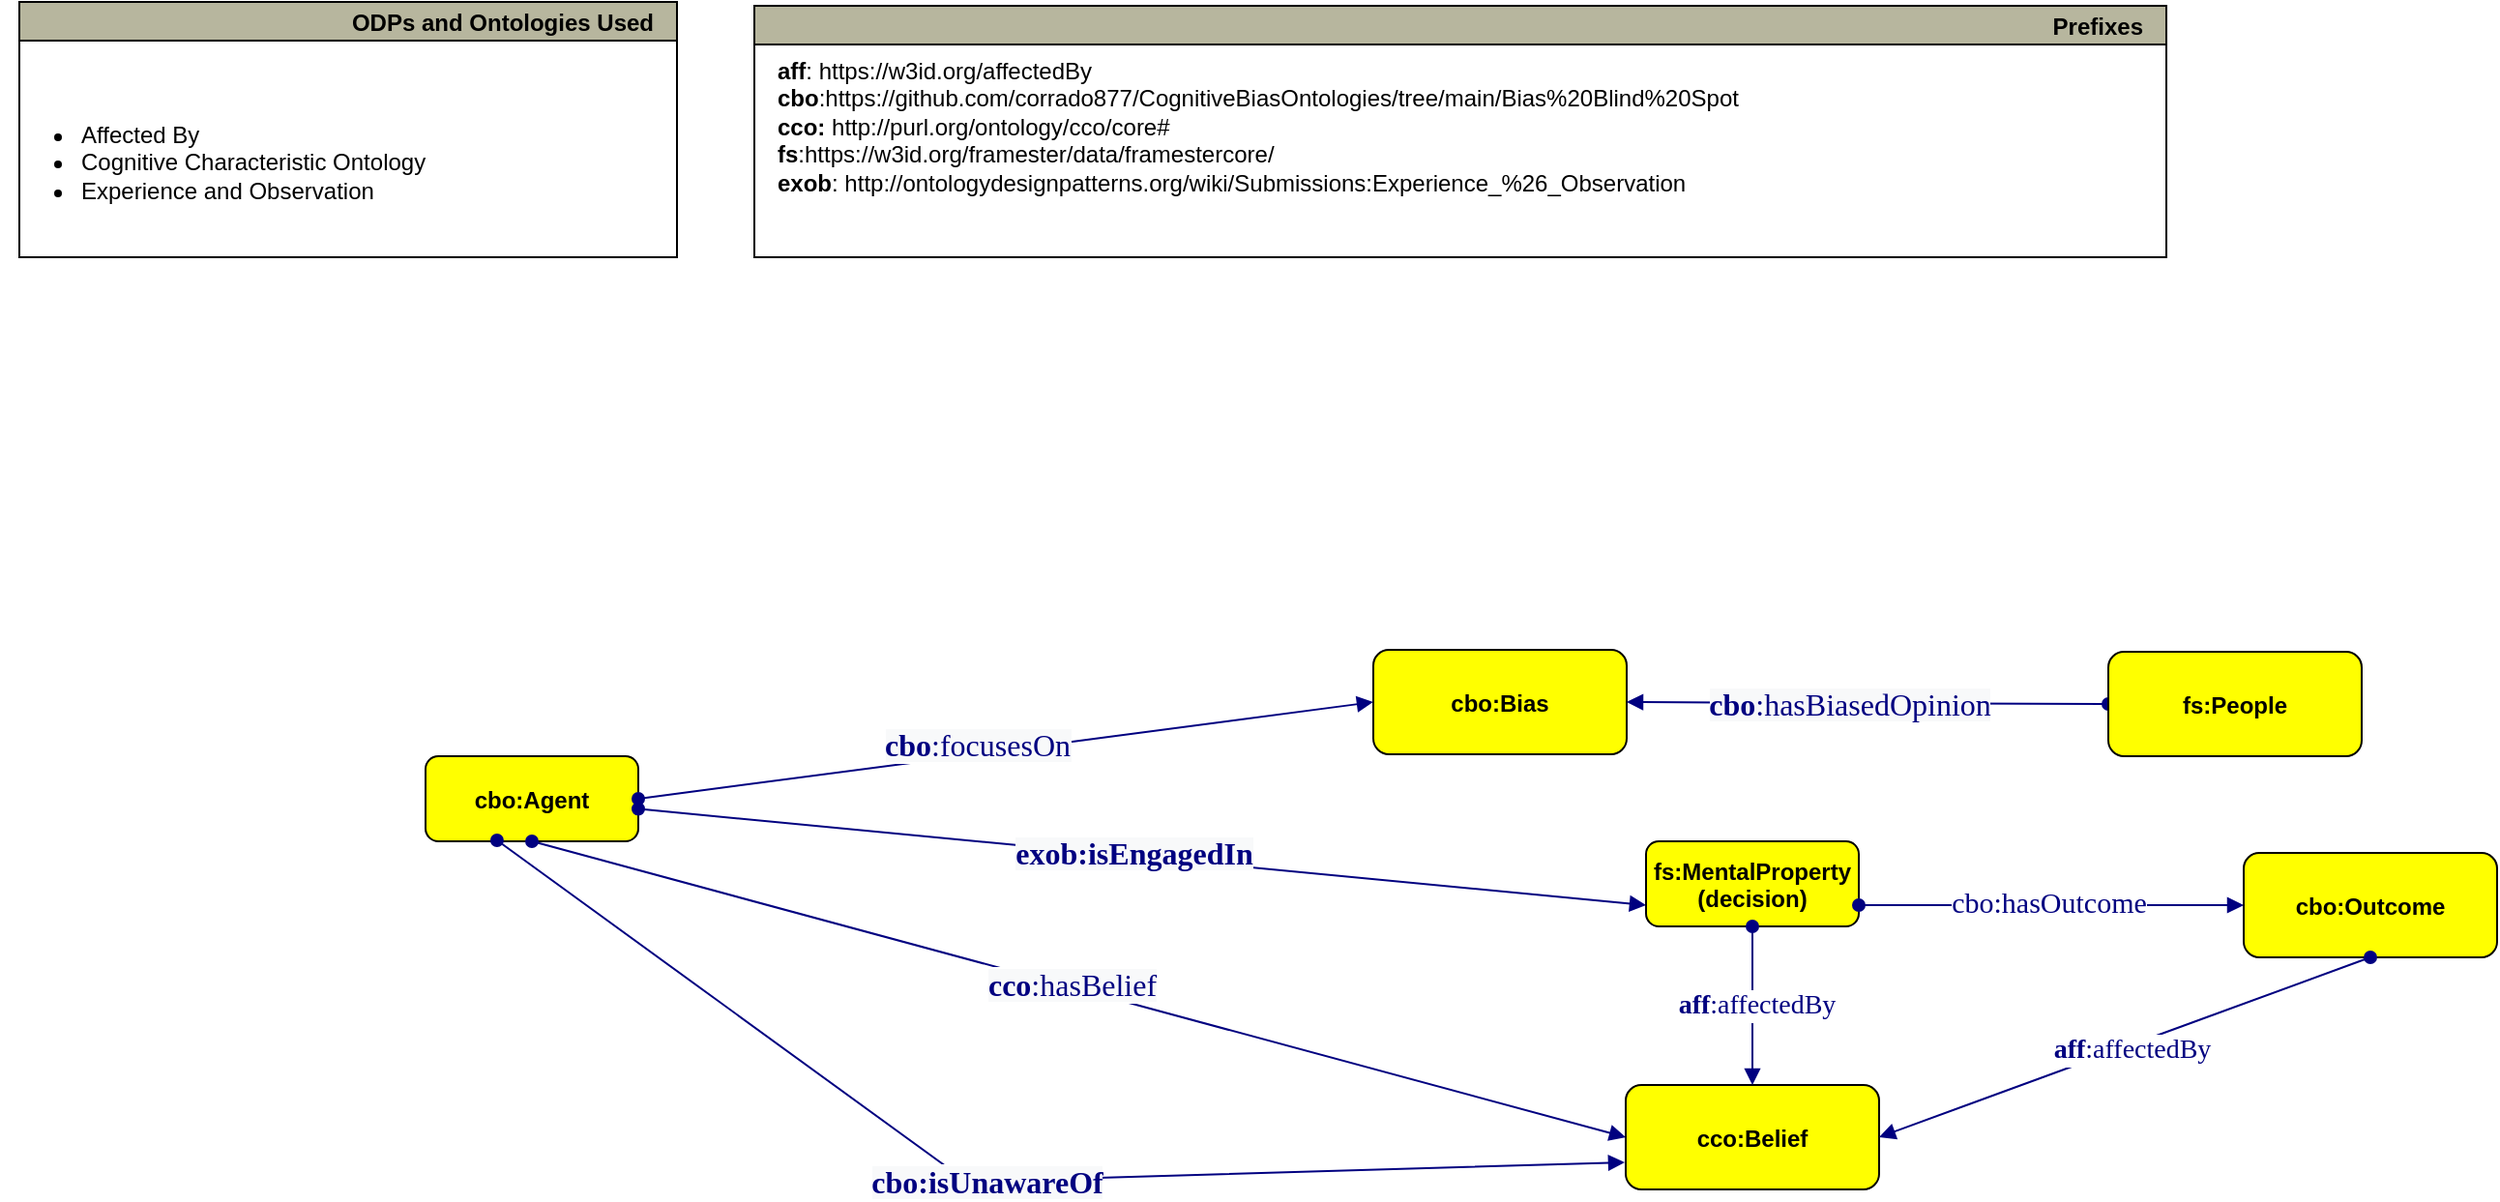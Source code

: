 <mxfile version="24.1.0" type="device">
  <diagram name="Pagina-1" id="HFBq8TWeeh5PpPk9U9fV">
    <mxGraphModel dx="6115" dy="3988" grid="1" gridSize="10" guides="1" tooltips="1" connect="1" arrows="1" fold="1" page="1" pageScale="1" pageWidth="4681" pageHeight="3300" math="0" shadow="0">
      <root>
        <mxCell id="0" />
        <mxCell id="1" parent="0" />
        <mxCell id="1ymDKVJyyys7Fd_h18oq-3" value="cbo:Bias" style="graphMlID=n4;shape=rect;rounded=1;arcsize=30;fillColor=#ffff00;strokeColor=#000000;strokeWidth=1.0;fontStyle=1" vertex="1" parent="1">
          <mxGeometry x="380" y="135" width="131" height="54" as="geometry" />
        </mxCell>
        <mxCell id="1ymDKVJyyys7Fd_h18oq-8" value="Prefixes" style="graphMlID=n0;shape=swimlane;startSize=20;fillColor=#b7b69e;strokeColor=#000000;strokeWidth=1.0;align=right;spacingRight=10;fontStyle=1" vertex="1" parent="1">
          <mxGeometry x="60" y="-198" width="730" height="130" as="geometry">
            <mxRectangle x="-550" y="110" width="100" height="30" as="alternateBounds" />
          </mxGeometry>
        </mxCell>
        <UserObject label="&lt;b style=&quot;border-color: var(--border-color);&quot;&gt;aff&lt;/b&gt;:&amp;nbsp;https://w3id.org/affectedBy&lt;br&gt;&lt;b&gt;cbo&lt;/b&gt;:https://github.com/corrado877/CognitiveBiasOntologies/tree/main/Bias%20Blind%20Spot&lt;br&gt;&lt;b style=&quot;border-color: var(--border-color);&quot;&gt;cco:&amp;nbsp;&lt;/b&gt;http://purl.org/ontology/cco/core#&lt;br&gt;&lt;b&gt;fs&lt;/b&gt;:https://w3id.org/framester/data/framestercore/&lt;div&gt;&lt;b&gt;exob&lt;/b&gt;:&amp;nbsp;http://ontologydesignpatterns.org/wiki/Submissions:Experience_%26_Observation&lt;br&gt;&lt;span style=&quot;border-color: var(--border-color); background-color: initial;&quot;&gt;&lt;br&gt;&lt;/span&gt;&lt;/div&gt;" link="http://www.w3.org/2000/01/rdf-schema#" id="1ymDKVJyyys7Fd_h18oq-9">
          <mxCell style="text;whiteSpace=wrap;html=1;" vertex="1" parent="1ymDKVJyyys7Fd_h18oq-8">
            <mxGeometry x="10" y="20" width="690" height="180" as="geometry" />
          </mxCell>
        </UserObject>
        <mxCell id="1ymDKVJyyys7Fd_h18oq-10" value="ODPs and Ontologies Used" style="graphMlID=n0;shape=swimlane;startSize=20;fillColor=#b7b69e;strokeColor=#000000;strokeWidth=1.0;align=right;spacingRight=10;fontStyle=1" vertex="1" parent="1">
          <mxGeometry x="-320" y="-200" width="340" height="132" as="geometry" />
        </mxCell>
        <mxCell id="1ymDKVJyyys7Fd_h18oq-11" value="&lt;ul&gt;&lt;li&gt;Affected By&lt;/li&gt;&lt;li style=&quot;border-color: var(--border-color);&quot;&gt;Cognitive Characteristic Ontology&lt;/li&gt;&lt;li style=&quot;border-color: var(--border-color);&quot;&gt;Experience and Observation&lt;/li&gt;&lt;/ul&gt;" style="text;html=1;strokeColor=none;fillColor=none;align=left;verticalAlign=middle;whiteSpace=wrap;rounded=0;" vertex="1" parent="1ymDKVJyyys7Fd_h18oq-10">
          <mxGeometry x="-10" y="12" width="270" height="142" as="geometry" />
        </mxCell>
        <mxCell id="1ymDKVJyyys7Fd_h18oq-12" value="cbo:Agent" style="graphMlID=n4;shape=rect;rounded=1;arcsize=30;fillColor=#ffff00;strokeColor=#000000;strokeWidth=1.0;fontStyle=1" vertex="1" parent="1">
          <mxGeometry x="-110" y="190" width="110" height="44" as="geometry" />
        </mxCell>
        <mxCell id="1ymDKVJyyys7Fd_h18oq-15" value="" style="graphMlID=e0;rounded=0;endArrow=block;strokeColor=#000080;strokeWidth=1.0;startArrow=oval;startFill=1;endFill=1;exitX=0.5;exitY=1;exitDx=0;exitDy=0;entryX=0;entryY=0.5;entryDx=0;entryDy=0;" edge="1" parent="1" source="1ymDKVJyyys7Fd_h18oq-12" target="1ymDKVJyyys7Fd_h18oq-40">
          <mxGeometry relative="1" as="geometry">
            <mxPoint x="680.985" y="304" as="sourcePoint" />
            <mxPoint x="660" y="250" as="targetPoint" />
          </mxGeometry>
        </mxCell>
        <mxCell id="1ymDKVJyyys7Fd_h18oq-16" value="&lt;span style=&quot;color: rgb(0 , 0 , 128) ; font-family: &amp;quot;dialog&amp;quot; ; font-size: 16px ; background-color: rgb(248 , 249 , 250)&quot;&gt;&lt;b&gt;cco&lt;/b&gt;:hasBelief&lt;/span&gt;" style="text;html=1;align=center;verticalAlign=middle;resizable=0;points=[];labelBackgroundColor=#ffffff;" vertex="1" connectable="0" parent="1ymDKVJyyys7Fd_h18oq-15">
          <mxGeometry x="-0.017" y="2" relative="1" as="geometry">
            <mxPoint as="offset" />
          </mxGeometry>
        </mxCell>
        <mxCell id="1ymDKVJyyys7Fd_h18oq-25" value="" style="graphMlID=e0;rounded=0;endArrow=block;strokeColor=#000080;strokeWidth=1.0;startArrow=oval;startFill=1;endFill=1;entryX=0;entryY=0.75;entryDx=0;entryDy=0;" edge="1" parent="1" source="1ymDKVJyyys7Fd_h18oq-12" target="1ymDKVJyyys7Fd_h18oq-39">
          <mxGeometry relative="1" as="geometry">
            <mxPoint x="245.985" y="400" as="sourcePoint" />
            <mxPoint x="300" y="320" as="targetPoint" />
          </mxGeometry>
        </mxCell>
        <mxCell id="1ymDKVJyyys7Fd_h18oq-26" value="&lt;font face=&quot;dialog&quot; color=&quot;#000080&quot;&gt;&lt;span style=&quot;font-size: 16px; background-color: rgb(248, 249, 250);&quot;&gt;&lt;b&gt;exob:isEngagedIn&lt;/b&gt;&lt;/span&gt;&lt;/font&gt;" style="text;html=1;align=center;verticalAlign=middle;resizable=0;points=[];labelBackgroundColor=#ffffff;" vertex="1" connectable="0" parent="1ymDKVJyyys7Fd_h18oq-25">
          <mxGeometry x="-0.017" y="2" relative="1" as="geometry">
            <mxPoint as="offset" />
          </mxGeometry>
        </mxCell>
        <mxCell id="1ymDKVJyyys7Fd_h18oq-27" value="" style="graphMlID=e0;rounded=0;endArrow=block;strokeColor=#000080;strokeWidth=1.0;startArrow=oval;startFill=1;endFill=1;exitX=1;exitY=0.5;exitDx=0;exitDy=0;entryX=0;entryY=0.5;entryDx=0;entryDy=0;" edge="1" parent="1" source="1ymDKVJyyys7Fd_h18oq-12" target="1ymDKVJyyys7Fd_h18oq-3">
          <mxGeometry relative="1" as="geometry">
            <mxPoint x="360" y="160" as="sourcePoint" />
            <mxPoint x="90" y="40" as="targetPoint" />
          </mxGeometry>
        </mxCell>
        <mxCell id="1ymDKVJyyys7Fd_h18oq-28" value="&lt;span style=&quot;color: rgb(0 , 0 , 128) ; font-family: &amp;quot;dialog&amp;quot; ; font-size: 16px ; background-color: rgb(248 , 249 , 250)&quot;&gt;&lt;b&gt;cbo&lt;/b&gt;:focusesOn&lt;/span&gt;" style="text;html=1;align=center;verticalAlign=middle;resizable=0;points=[];labelBackgroundColor=#ffffff;" vertex="1" connectable="0" parent="1ymDKVJyyys7Fd_h18oq-27">
          <mxGeometry x="-0.017" y="2" relative="1" as="geometry">
            <mxPoint x="-12" y="-2" as="offset" />
          </mxGeometry>
        </mxCell>
        <mxCell id="1ymDKVJyyys7Fd_h18oq-36" value="" style="graphMlID=e0;rounded=0;endArrow=block;strokeColor=#000080;strokeWidth=1.0;startArrow=oval;startFill=1;endFill=1;entryX=1;entryY=0.5;entryDx=0;entryDy=0;exitX=0;exitY=0.5;exitDx=0;exitDy=0;" edge="1" parent="1" source="1ymDKVJyyys7Fd_h18oq-38" target="1ymDKVJyyys7Fd_h18oq-3">
          <mxGeometry relative="1" as="geometry">
            <mxPoint x="780" y="162" as="sourcePoint" />
            <mxPoint x="390" y="172" as="targetPoint" />
          </mxGeometry>
        </mxCell>
        <mxCell id="1ymDKVJyyys7Fd_h18oq-37" value="&lt;span style=&quot;color: rgb(0 , 0 , 128) ; font-family: &amp;quot;dialog&amp;quot; ; font-size: 16px ; background-color: rgb(248 , 249 , 250)&quot;&gt;&lt;b&gt;cbo&lt;/b&gt;:hasBiasedOpinion&lt;/span&gt;" style="text;html=1;align=center;verticalAlign=middle;resizable=0;points=[];labelBackgroundColor=#ffffff;" vertex="1" connectable="0" parent="1ymDKVJyyys7Fd_h18oq-36">
          <mxGeometry x="-0.017" y="2" relative="1" as="geometry">
            <mxPoint x="-12" y="-2" as="offset" />
          </mxGeometry>
        </mxCell>
        <mxCell id="1ymDKVJyyys7Fd_h18oq-38" value="fs:People" style="graphMlID=n4;shape=rect;rounded=1;arcsize=30;fillColor=#ffff00;strokeColor=#000000;strokeWidth=1.0;fontStyle=1" vertex="1" parent="1">
          <mxGeometry x="760" y="136" width="131" height="54" as="geometry" />
        </mxCell>
        <mxCell id="1ymDKVJyyys7Fd_h18oq-39" value="fs:MentalProperty&#xa;(decision)" style="graphMlID=n4;shape=rect;rounded=1;arcsize=30;fillColor=#ffff00;strokeColor=#000000;strokeWidth=1.0;fontStyle=1" vertex="1" parent="1">
          <mxGeometry x="521" y="234" width="110" height="44" as="geometry" />
        </mxCell>
        <mxCell id="1ymDKVJyyys7Fd_h18oq-40" value="cco:Belief" style="graphMlID=n4;shape=rect;rounded=1;arcsize=30;fillColor=#ffff00;strokeColor=#000000;strokeWidth=1.0;fontStyle=1" vertex="1" parent="1">
          <mxGeometry x="510.5" y="360" width="131" height="54" as="geometry" />
        </mxCell>
        <mxCell id="1ymDKVJyyys7Fd_h18oq-41" value="" style="graphMlID=e0;rounded=0;endArrow=block;strokeColor=#000080;strokeWidth=1.0;startArrow=oval;startFill=1;endFill=1;exitX=0.336;exitY=0.989;exitDx=0;exitDy=0;exitPerimeter=0;" edge="1" parent="1" source="1ymDKVJyyys7Fd_h18oq-12">
          <mxGeometry relative="1" as="geometry">
            <mxPoint x="-45" y="244" as="sourcePoint" />
            <mxPoint x="510" y="400" as="targetPoint" />
            <Array as="points">
              <mxPoint x="170" y="410" />
            </Array>
          </mxGeometry>
        </mxCell>
        <mxCell id="1ymDKVJyyys7Fd_h18oq-42" value="&lt;font face=&quot;dialog&quot; color=&quot;#000080&quot;&gt;&lt;span style=&quot;font-size: 16px; background-color: rgb(248, 249, 250);&quot;&gt;&lt;b&gt;cbo:isUnawareOf&lt;/b&gt;&lt;/span&gt;&lt;/font&gt;" style="text;html=1;align=center;verticalAlign=middle;resizable=0;points=[];labelBackgroundColor=#ffffff;" vertex="1" connectable="0" parent="1ymDKVJyyys7Fd_h18oq-41">
          <mxGeometry x="-0.017" y="2" relative="1" as="geometry">
            <mxPoint x="-5" y="2" as="offset" />
          </mxGeometry>
        </mxCell>
        <mxCell id="1ymDKVJyyys7Fd_h18oq-43" value="" style="graphMlID=e0;rounded=0;endArrow=block;strokeColor=#000080;strokeWidth=1.0;startArrow=oval;startFill=1;endFill=1;entryX=0.5;entryY=0;entryDx=0;entryDy=0;exitX=0.5;exitY=1;exitDx=0;exitDy=0;" edge="1" parent="1" source="1ymDKVJyyys7Fd_h18oq-39" target="1ymDKVJyyys7Fd_h18oq-40">
          <mxGeometry relative="1" as="geometry">
            <mxPoint x="10" y="227" as="sourcePoint" />
            <mxPoint x="531" y="277" as="targetPoint" />
          </mxGeometry>
        </mxCell>
        <mxCell id="1ymDKVJyyys7Fd_h18oq-44" value="&lt;font color=&quot;#000080&quot; style=&quot;font-size: 14px;&quot; face=&quot;Times New Roman&quot;&gt;&lt;b&gt;aff&lt;/b&gt;:affectedBy&lt;/font&gt;" style="text;html=1;align=center;verticalAlign=middle;resizable=0;points=[];labelBackgroundColor=#ffffff;" vertex="1" connectable="0" parent="1ymDKVJyyys7Fd_h18oq-43">
          <mxGeometry x="-0.017" y="2" relative="1" as="geometry">
            <mxPoint as="offset" />
          </mxGeometry>
        </mxCell>
        <mxCell id="1ymDKVJyyys7Fd_h18oq-46" value="" style="graphMlID=e0;rounded=0;endArrow=block;strokeColor=#000080;strokeWidth=1.0;startArrow=oval;startFill=1;endFill=1;exitX=1;exitY=0.75;exitDx=0;exitDy=0;entryX=0;entryY=0.5;entryDx=0;entryDy=0;" edge="1" parent="1" source="1ymDKVJyyys7Fd_h18oq-39" target="1ymDKVJyyys7Fd_h18oq-48">
          <mxGeometry relative="1" as="geometry">
            <mxPoint x="760" y="234" as="sourcePoint" />
            <mxPoint x="810" y="267" as="targetPoint" />
          </mxGeometry>
        </mxCell>
        <mxCell id="1ymDKVJyyys7Fd_h18oq-47" value="&lt;font style=&quot;font-size: 15px;&quot; face=&quot;Times New Roman&quot; color=&quot;#000080&quot;&gt;cbo:hasOutcome&lt;/font&gt;" style="text;html=1;align=center;verticalAlign=middle;resizable=0;points=[];labelBackgroundColor=#ffffff;" vertex="1" connectable="0" parent="1ymDKVJyyys7Fd_h18oq-46">
          <mxGeometry x="-0.017" y="2" relative="1" as="geometry">
            <mxPoint as="offset" />
          </mxGeometry>
        </mxCell>
        <mxCell id="1ymDKVJyyys7Fd_h18oq-48" value="cbo:Outcome" style="graphMlID=n4;shape=rect;rounded=1;arcsize=30;fillColor=#ffff00;strokeColor=#000000;strokeWidth=1.0;fontStyle=1" vertex="1" parent="1">
          <mxGeometry x="830" y="240" width="131" height="54" as="geometry" />
        </mxCell>
        <mxCell id="1ymDKVJyyys7Fd_h18oq-49" value="" style="graphMlID=e0;rounded=0;endArrow=block;strokeColor=#000080;strokeWidth=1.0;startArrow=oval;startFill=1;endFill=1;entryX=1;entryY=0.5;entryDx=0;entryDy=0;exitX=0.5;exitY=1;exitDx=0;exitDy=0;" edge="1" parent="1" source="1ymDKVJyyys7Fd_h18oq-48" target="1ymDKVJyyys7Fd_h18oq-40">
          <mxGeometry relative="1" as="geometry">
            <mxPoint x="586" y="288" as="sourcePoint" />
            <mxPoint x="586" y="370" as="targetPoint" />
          </mxGeometry>
        </mxCell>
        <mxCell id="1ymDKVJyyys7Fd_h18oq-50" value="&lt;font color=&quot;#000080&quot; style=&quot;font-size: 14px;&quot; face=&quot;Times New Roman&quot;&gt;&lt;b&gt;aff&lt;/b&gt;:affectedBy&lt;/font&gt;" style="text;html=1;align=center;verticalAlign=middle;resizable=0;points=[];labelBackgroundColor=#ffffff;" vertex="1" connectable="0" parent="1ymDKVJyyys7Fd_h18oq-49">
          <mxGeometry x="-0.017" y="2" relative="1" as="geometry">
            <mxPoint as="offset" />
          </mxGeometry>
        </mxCell>
      </root>
    </mxGraphModel>
  </diagram>
</mxfile>
